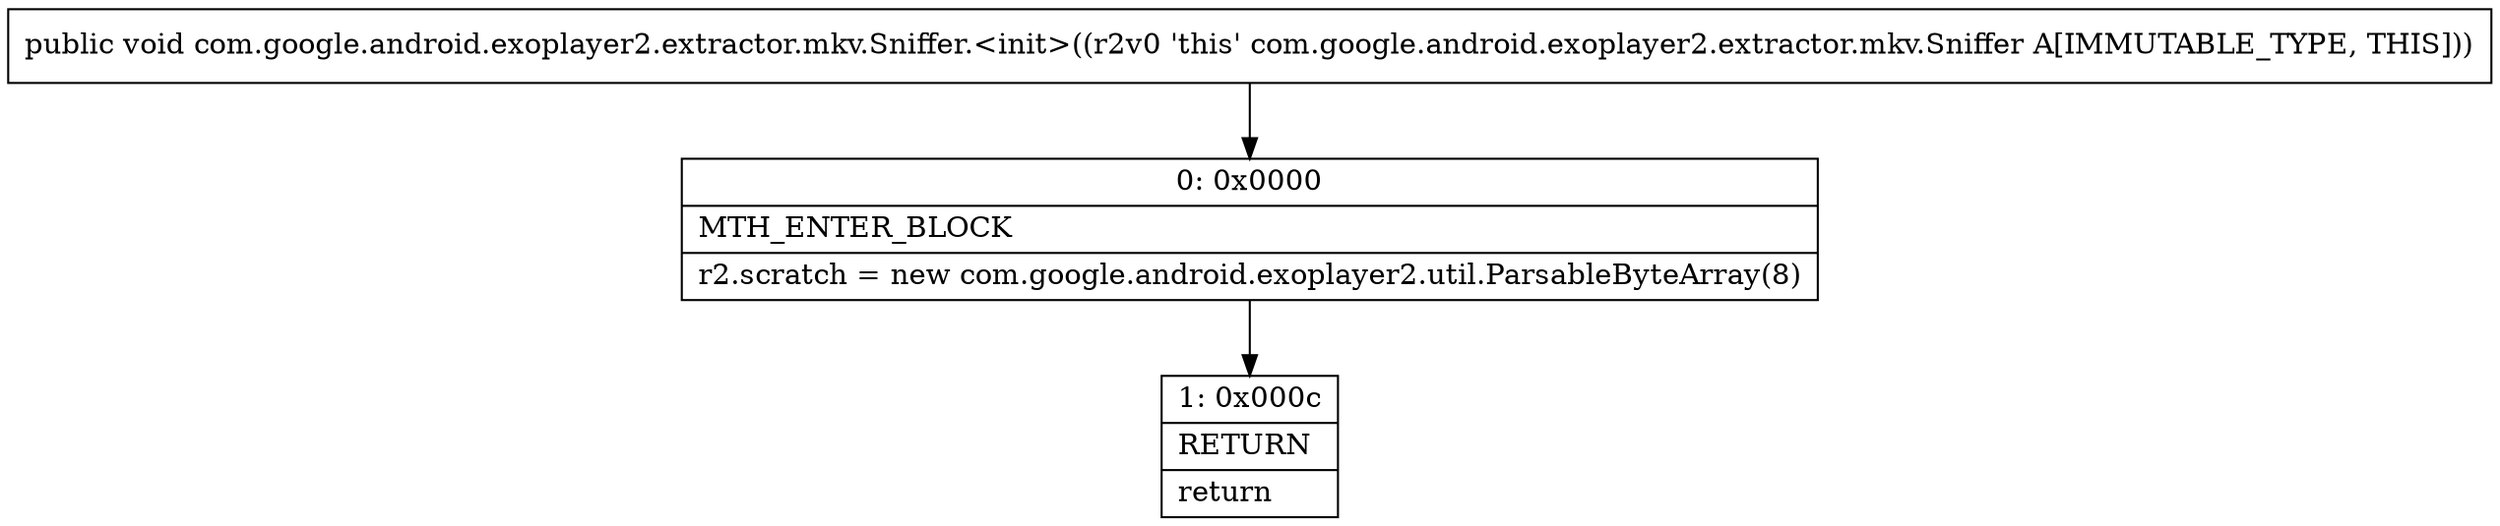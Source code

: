 digraph "CFG forcom.google.android.exoplayer2.extractor.mkv.Sniffer.\<init\>()V" {
Node_0 [shape=record,label="{0\:\ 0x0000|MTH_ENTER_BLOCK\l|r2.scratch = new com.google.android.exoplayer2.util.ParsableByteArray(8)\l}"];
Node_1 [shape=record,label="{1\:\ 0x000c|RETURN\l|return\l}"];
MethodNode[shape=record,label="{public void com.google.android.exoplayer2.extractor.mkv.Sniffer.\<init\>((r2v0 'this' com.google.android.exoplayer2.extractor.mkv.Sniffer A[IMMUTABLE_TYPE, THIS])) }"];
MethodNode -> Node_0;
Node_0 -> Node_1;
}

